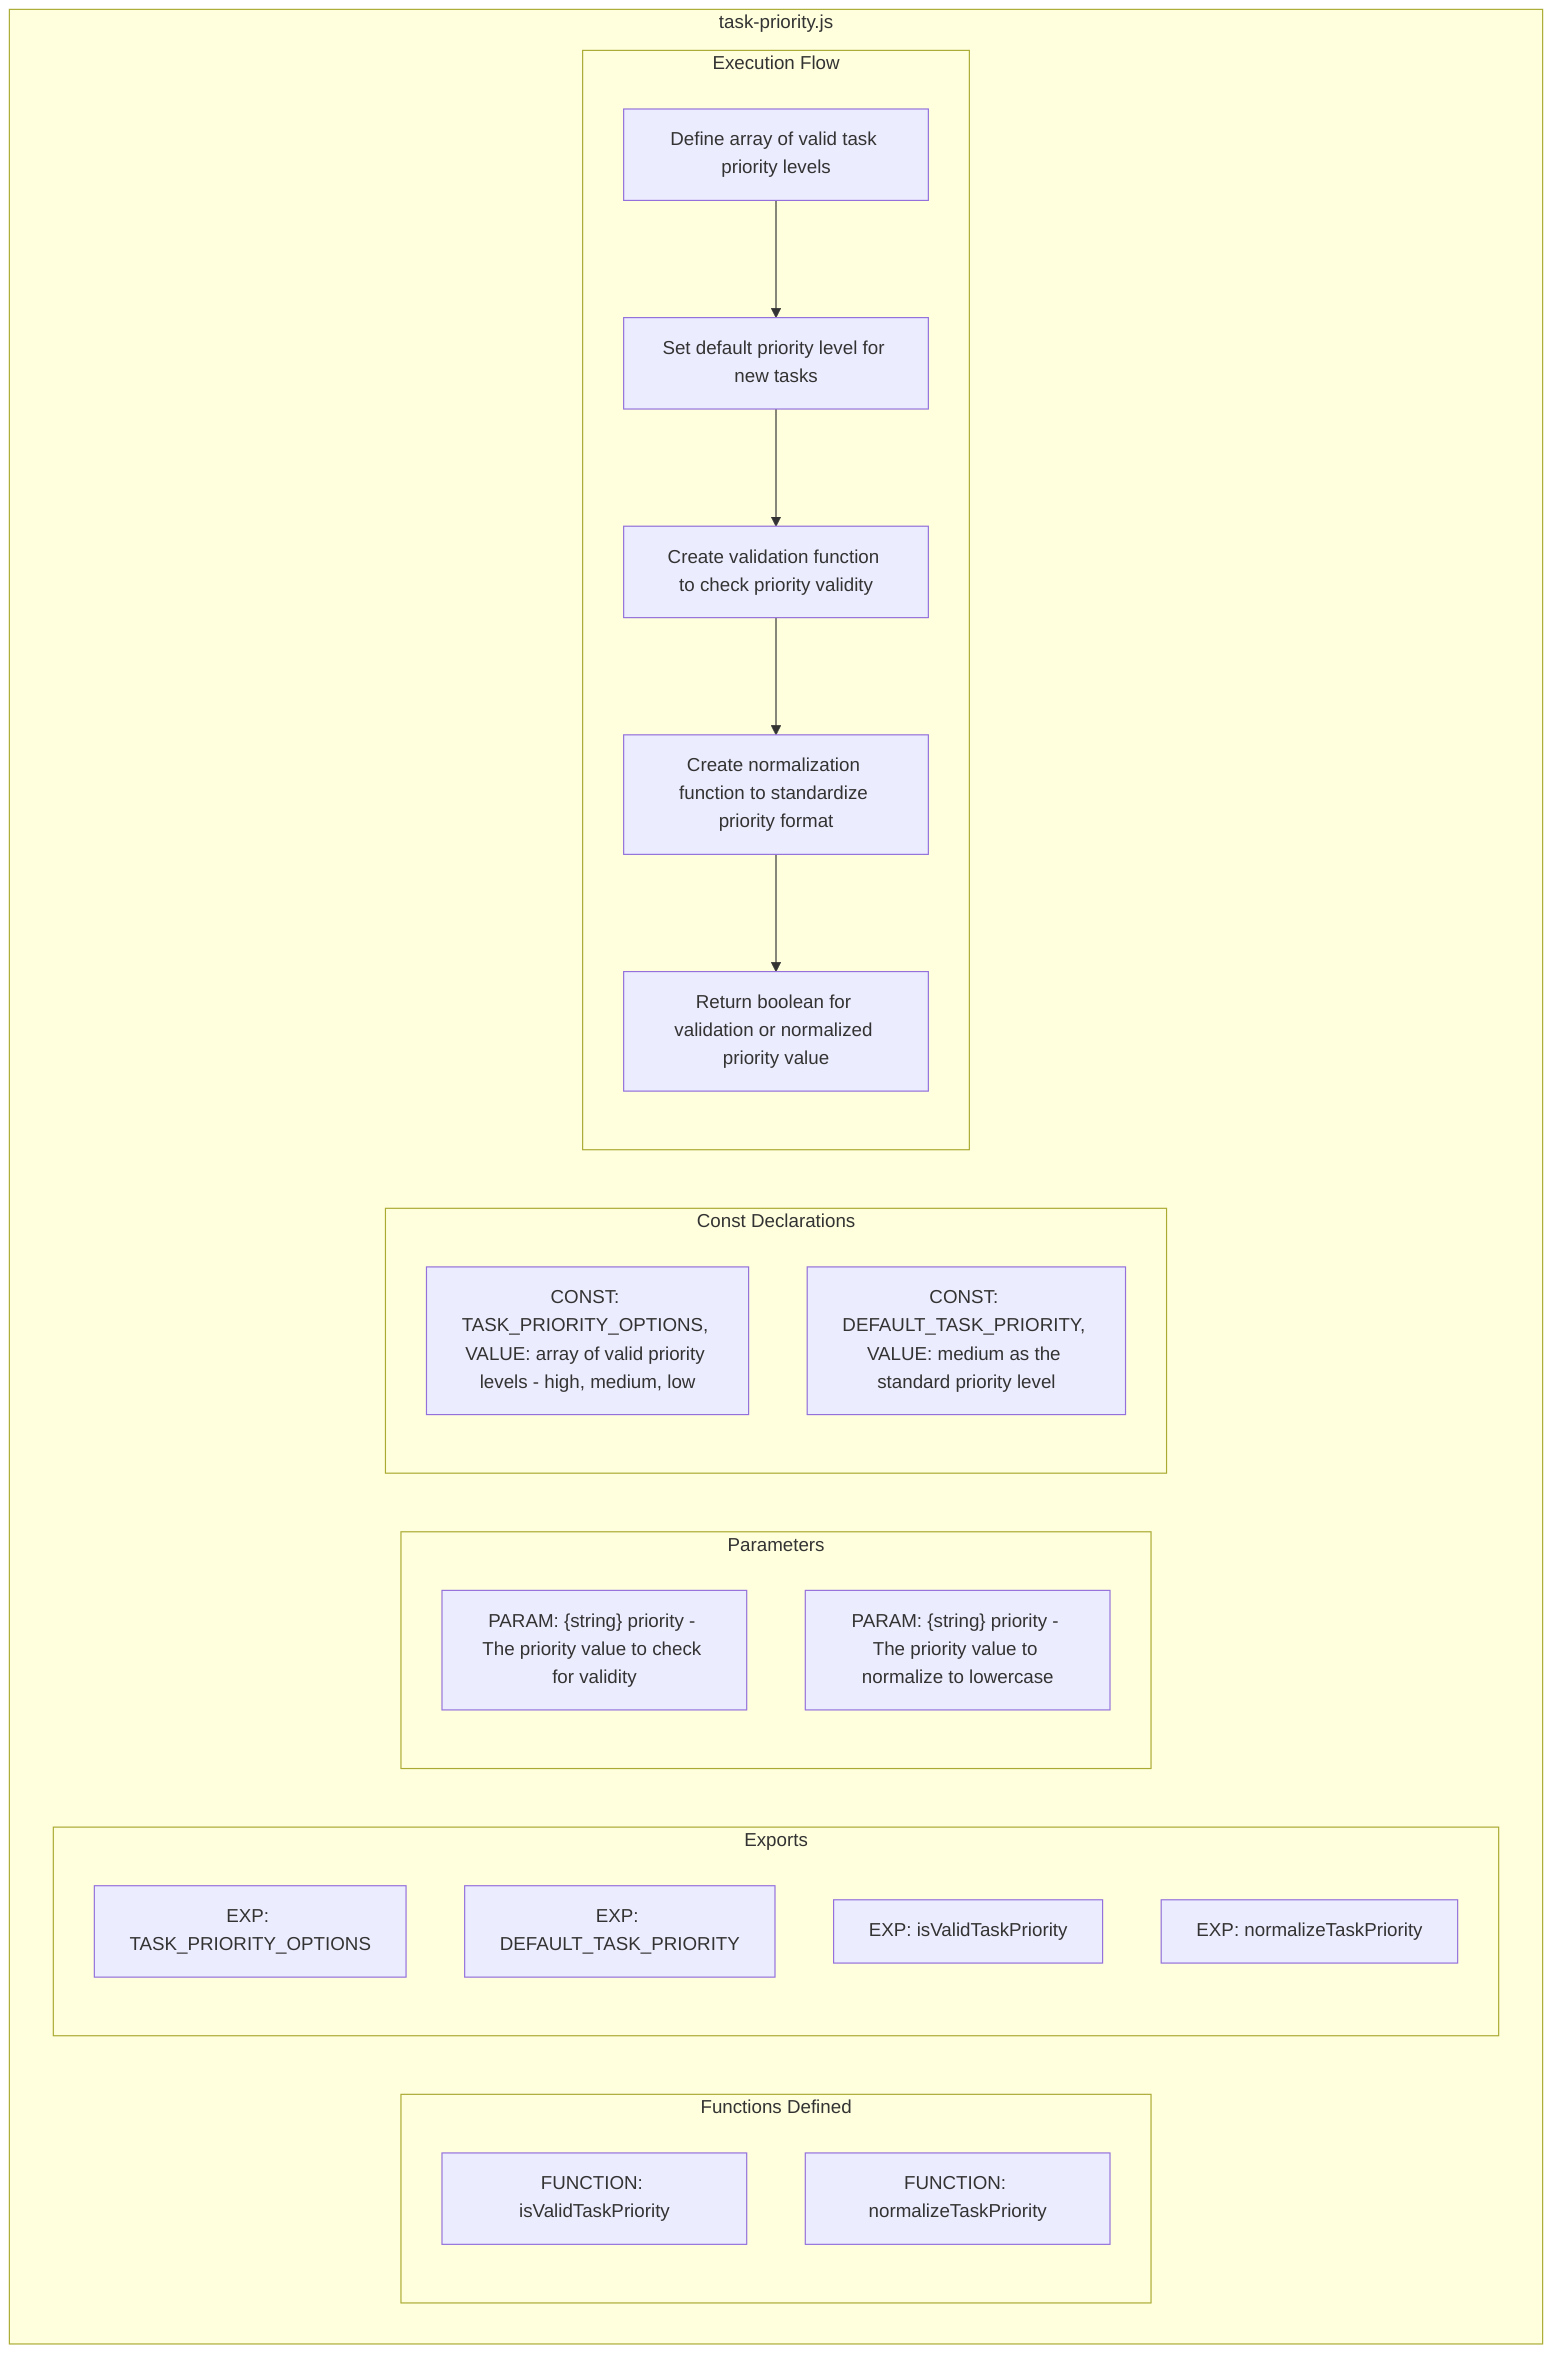 flowchart TB
    subgraph FunctionsDefined["Functions Defined"]
        FU1["FUNCTION: isValidTaskPriority"]
        FU2["FUNCTION: normalizeTaskPriority"]
    end
    
    subgraph Exports["Exports"]
        E1["EXP: TASK_PRIORITY_OPTIONS"]
        E2["EXP: DEFAULT_TASK_PRIORITY"]
        E3["EXP: isValidTaskPriority"]
        E4["EXP: normalizeTaskPriority"]
    end
    
    subgraph Parameters["Parameters"]
        P1["PARAM: {string} priority - The priority value to check for validity"]
        P2["PARAM: {string} priority - The priority value to normalize to lowercase"]
    end
    
    subgraph Constants["Const Declarations"]
        C1["CONST: TASK_PRIORITY_OPTIONS, VALUE: array of valid priority levels - high, medium, low"]
        C2["CONST: DEFAULT_TASK_PRIORITY, VALUE: medium as the standard priority level"]
    end
    
    subgraph ExecutionFlow["Execution Flow"]
        FL1["Define array of valid task priority levels"]
        FL2["Set default priority level for new tasks"]
        FL3["Create validation function to check priority validity"]
        FL4["Create normalization function to standardize priority format"]
        FL5["Return boolean for validation or normalized priority value"]
    end
    
    subgraph taskPriorityJS["task-priority.js"]
        FunctionsDefined
        Exports
        Parameters
        Constants
        ExecutionFlow
    end
    
    FL1 --> FL2
    FL2 --> FL3
    FL3 --> FL4
    FL4 --> FL5